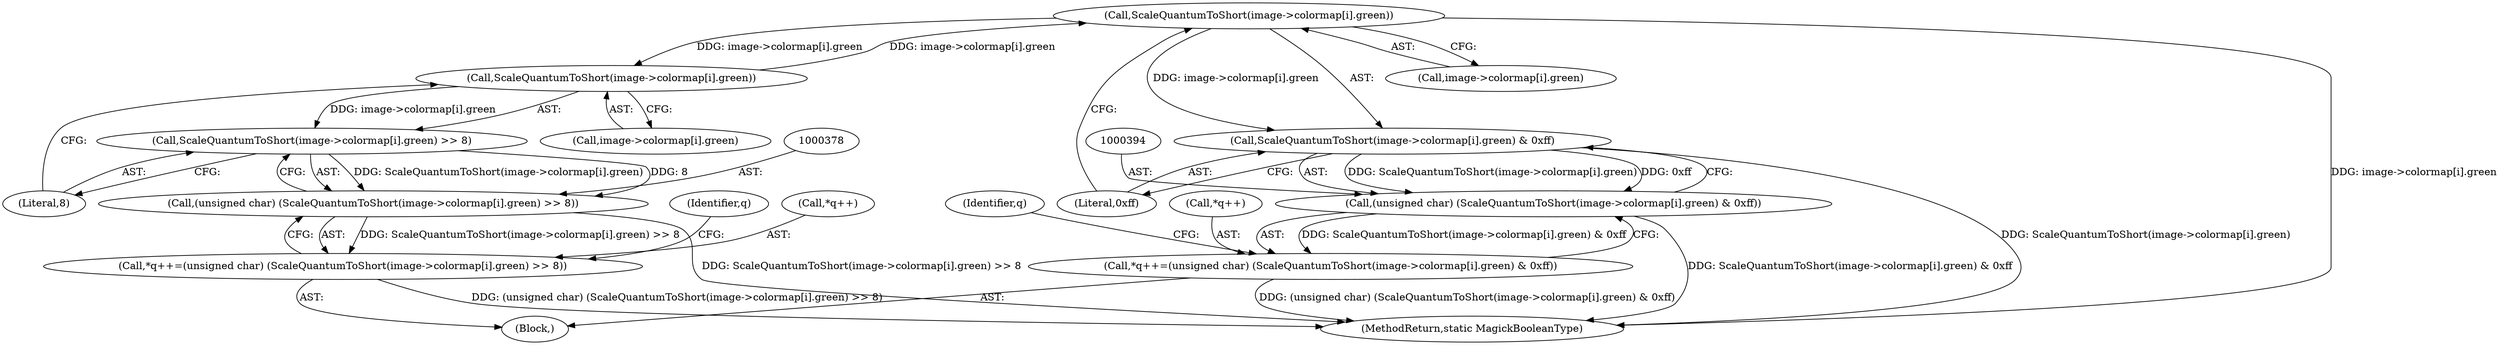 digraph "0_ImageMagick_10b3823a7619ed22d42764733eb052c4159bc8c1@array" {
"1000396" [label="(Call,ScaleQuantumToShort(image->colormap[i].green))"];
"1000380" [label="(Call,ScaleQuantumToShort(image->colormap[i].green))"];
"1000396" [label="(Call,ScaleQuantumToShort(image->colormap[i].green))"];
"1000379" [label="(Call,ScaleQuantumToShort(image->colormap[i].green) >> 8)"];
"1000377" [label="(Call,(unsigned char) (ScaleQuantumToShort(image->colormap[i].green) >> 8))"];
"1000373" [label="(Call,*q++=(unsigned char) (ScaleQuantumToShort(image->colormap[i].green) >> 8))"];
"1000395" [label="(Call,ScaleQuantumToShort(image->colormap[i].green) & 0xff)"];
"1000393" [label="(Call,(unsigned char) (ScaleQuantumToShort(image->colormap[i].green) & 0xff))"];
"1000389" [label="(Call,*q++=(unsigned char) (ScaleQuantumToShort(image->colormap[i].green) & 0xff))"];
"1000377" [label="(Call,(unsigned char) (ScaleQuantumToShort(image->colormap[i].green) >> 8))"];
"1000561" [label="(MethodReturn,static MagickBooleanType)"];
"1000392" [label="(Identifier,q)"];
"1000397" [label="(Call,image->colormap[i].green)"];
"1000381" [label="(Call,image->colormap[i].green)"];
"1000393" [label="(Call,(unsigned char) (ScaleQuantumToShort(image->colormap[i].green) & 0xff))"];
"1000340" [label="(Block,)"];
"1000404" [label="(Literal,0xff)"];
"1000373" [label="(Call,*q++=(unsigned char) (ScaleQuantumToShort(image->colormap[i].green) >> 8))"];
"1000408" [label="(Identifier,q)"];
"1000379" [label="(Call,ScaleQuantumToShort(image->colormap[i].green) >> 8)"];
"1000389" [label="(Call,*q++=(unsigned char) (ScaleQuantumToShort(image->colormap[i].green) & 0xff))"];
"1000390" [label="(Call,*q++)"];
"1000396" [label="(Call,ScaleQuantumToShort(image->colormap[i].green))"];
"1000374" [label="(Call,*q++)"];
"1000395" [label="(Call,ScaleQuantumToShort(image->colormap[i].green) & 0xff)"];
"1000380" [label="(Call,ScaleQuantumToShort(image->colormap[i].green))"];
"1000388" [label="(Literal,8)"];
"1000396" -> "1000395"  [label="AST: "];
"1000396" -> "1000397"  [label="CFG: "];
"1000397" -> "1000396"  [label="AST: "];
"1000404" -> "1000396"  [label="CFG: "];
"1000396" -> "1000561"  [label="DDG: image->colormap[i].green"];
"1000396" -> "1000380"  [label="DDG: image->colormap[i].green"];
"1000396" -> "1000395"  [label="DDG: image->colormap[i].green"];
"1000380" -> "1000396"  [label="DDG: image->colormap[i].green"];
"1000380" -> "1000379"  [label="AST: "];
"1000380" -> "1000381"  [label="CFG: "];
"1000381" -> "1000380"  [label="AST: "];
"1000388" -> "1000380"  [label="CFG: "];
"1000380" -> "1000379"  [label="DDG: image->colormap[i].green"];
"1000379" -> "1000377"  [label="AST: "];
"1000379" -> "1000388"  [label="CFG: "];
"1000388" -> "1000379"  [label="AST: "];
"1000377" -> "1000379"  [label="CFG: "];
"1000379" -> "1000377"  [label="DDG: ScaleQuantumToShort(image->colormap[i].green)"];
"1000379" -> "1000377"  [label="DDG: 8"];
"1000377" -> "1000373"  [label="AST: "];
"1000378" -> "1000377"  [label="AST: "];
"1000373" -> "1000377"  [label="CFG: "];
"1000377" -> "1000561"  [label="DDG: ScaleQuantumToShort(image->colormap[i].green) >> 8"];
"1000377" -> "1000373"  [label="DDG: ScaleQuantumToShort(image->colormap[i].green) >> 8"];
"1000373" -> "1000340"  [label="AST: "];
"1000374" -> "1000373"  [label="AST: "];
"1000392" -> "1000373"  [label="CFG: "];
"1000373" -> "1000561"  [label="DDG: (unsigned char) (ScaleQuantumToShort(image->colormap[i].green) >> 8)"];
"1000395" -> "1000393"  [label="AST: "];
"1000395" -> "1000404"  [label="CFG: "];
"1000404" -> "1000395"  [label="AST: "];
"1000393" -> "1000395"  [label="CFG: "];
"1000395" -> "1000561"  [label="DDG: ScaleQuantumToShort(image->colormap[i].green)"];
"1000395" -> "1000393"  [label="DDG: ScaleQuantumToShort(image->colormap[i].green)"];
"1000395" -> "1000393"  [label="DDG: 0xff"];
"1000393" -> "1000389"  [label="AST: "];
"1000394" -> "1000393"  [label="AST: "];
"1000389" -> "1000393"  [label="CFG: "];
"1000393" -> "1000561"  [label="DDG: ScaleQuantumToShort(image->colormap[i].green) & 0xff"];
"1000393" -> "1000389"  [label="DDG: ScaleQuantumToShort(image->colormap[i].green) & 0xff"];
"1000389" -> "1000340"  [label="AST: "];
"1000390" -> "1000389"  [label="AST: "];
"1000408" -> "1000389"  [label="CFG: "];
"1000389" -> "1000561"  [label="DDG: (unsigned char) (ScaleQuantumToShort(image->colormap[i].green) & 0xff)"];
}
